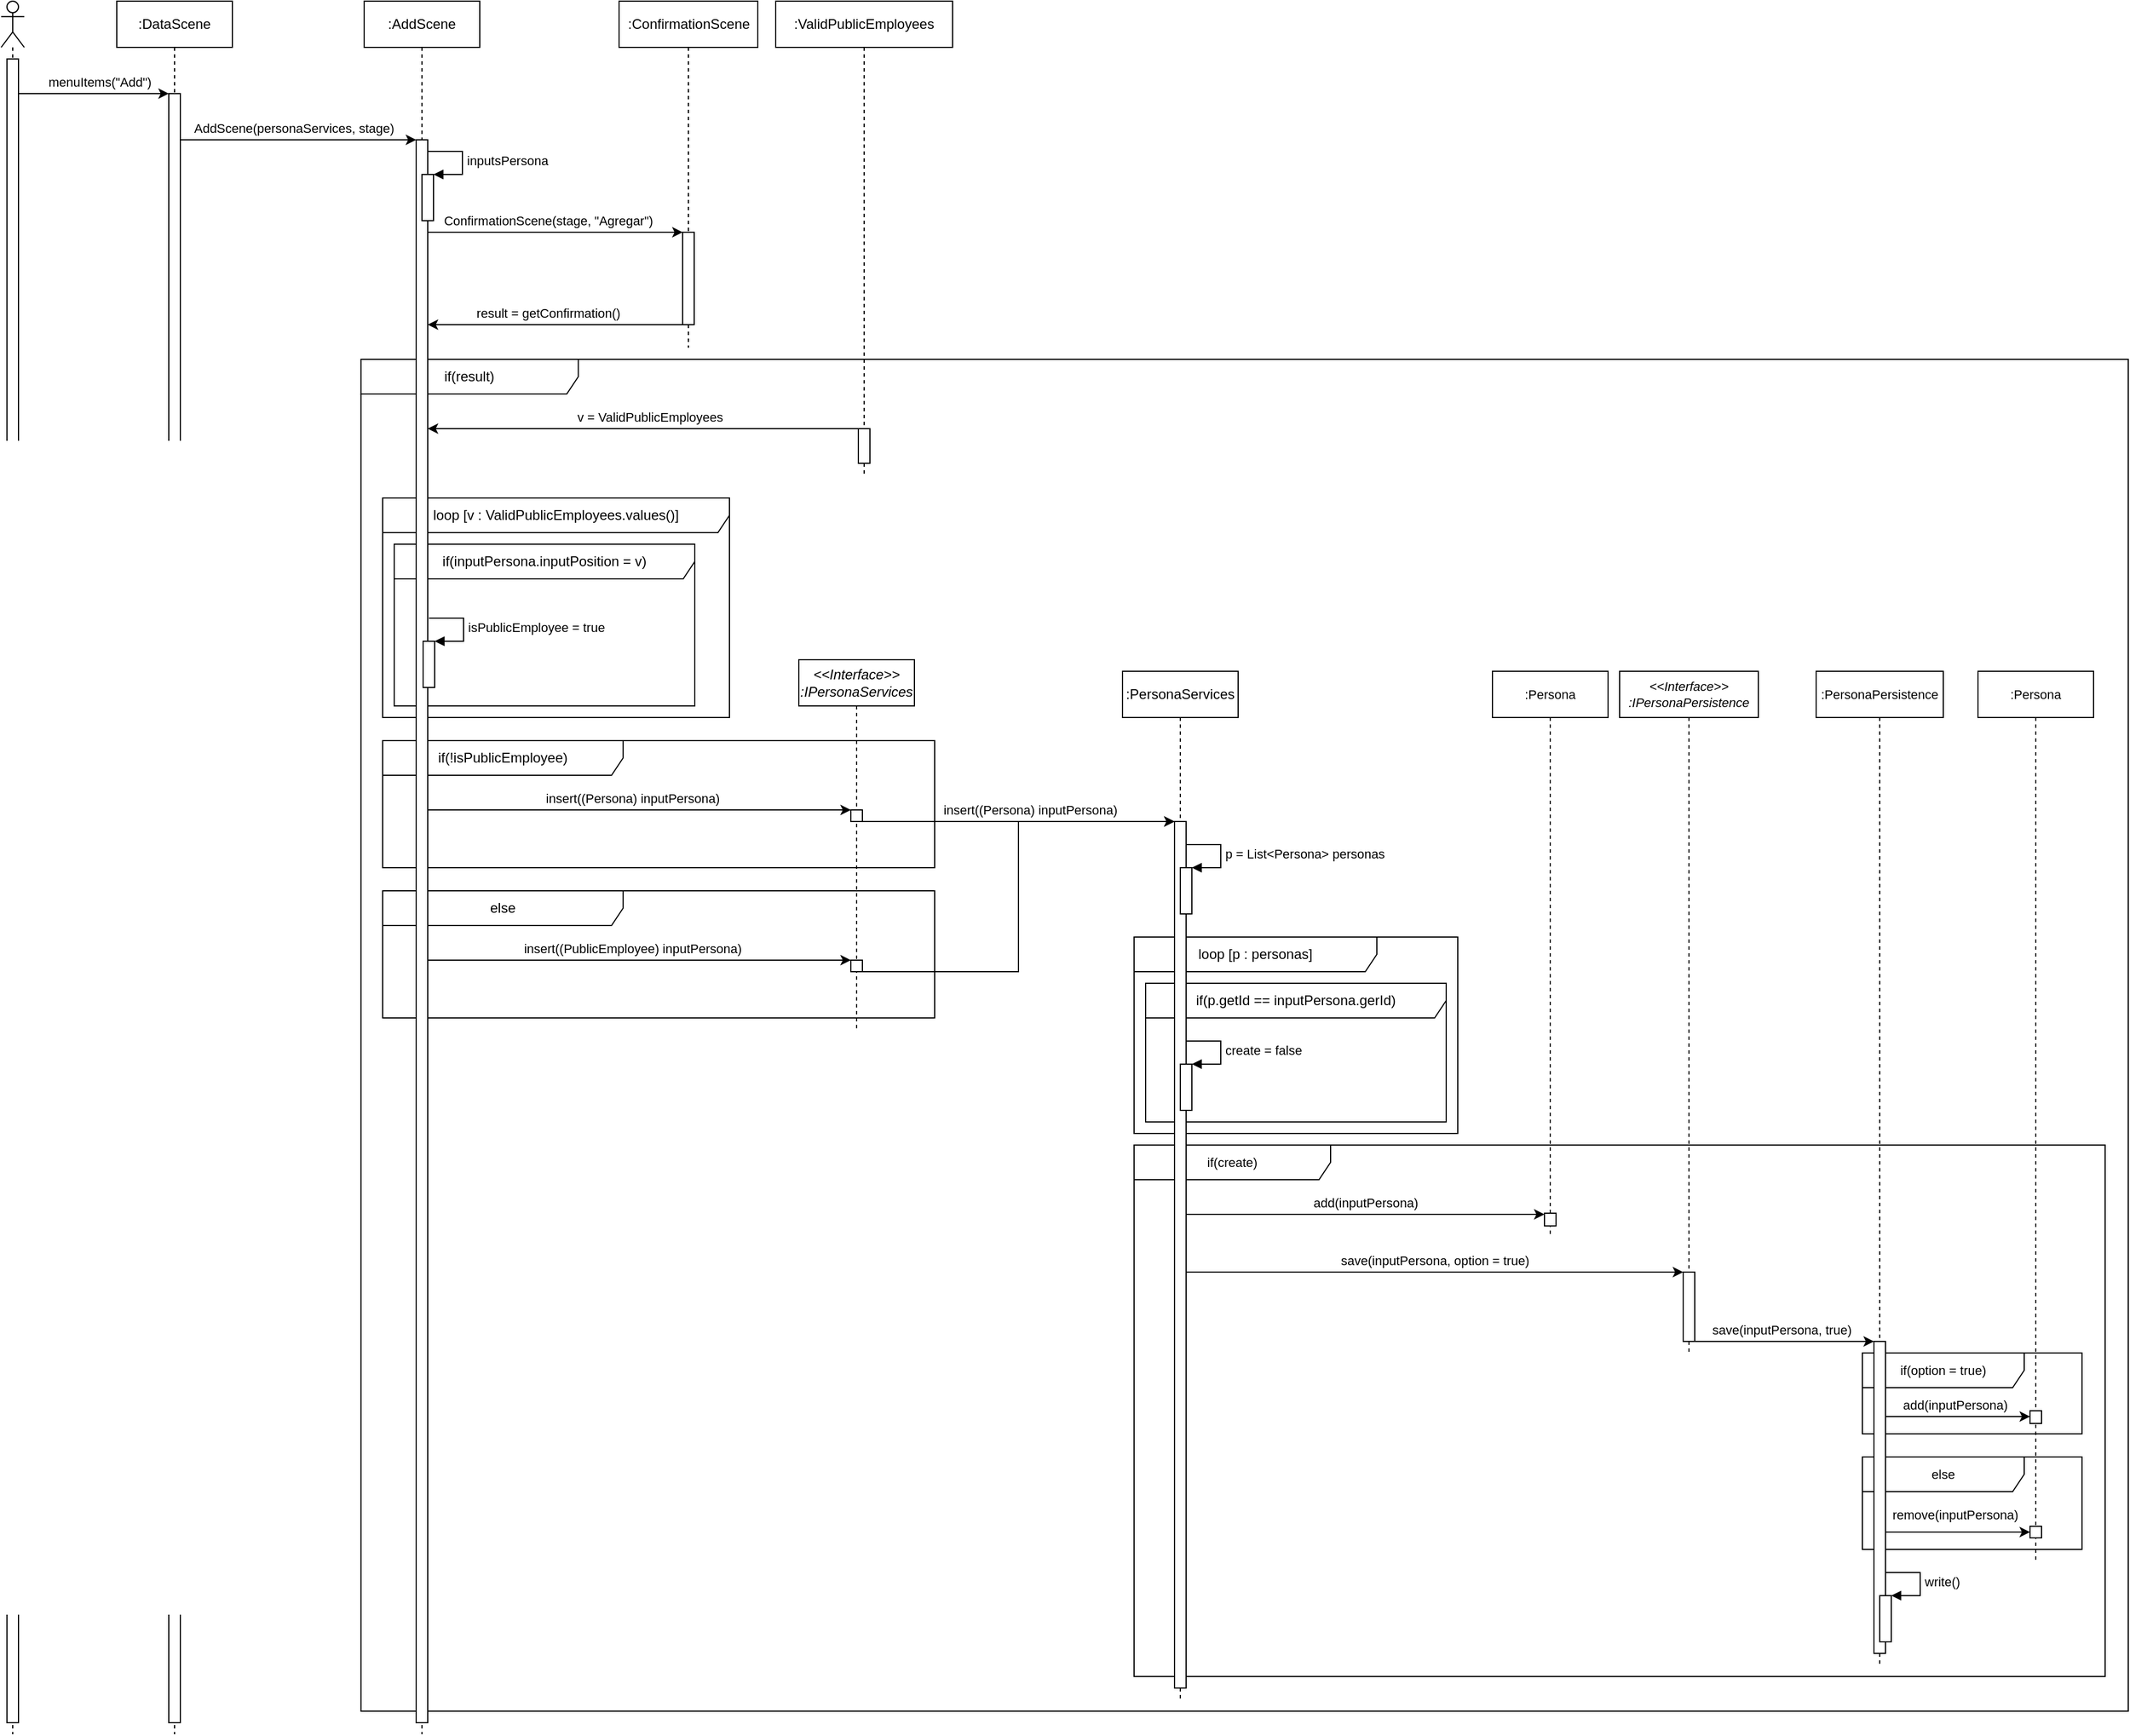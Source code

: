 <mxfile version="14.6.13" type="device"><diagram id="D4DDEfmQWiKZux7fWjJV" name="Página-1"><mxGraphModel dx="1422" dy="822" grid="1" gridSize="10" guides="1" tooltips="1" connect="1" arrows="1" fold="1" page="1" pageScale="1" pageWidth="827" pageHeight="1169" math="0" shadow="0"><root><mxCell id="0"/><mxCell id="1" parent="0"/><mxCell id="CuW-CM8m0Wgv4omwYFEu-12" value="if(result)" style="shape=umlFrame;whiteSpace=wrap;html=1;width=188;height=30;" parent="1" vertex="1"><mxGeometry x="361.25" y="350" width="1528.75" height="1170" as="geometry"/></mxCell><mxCell id="p6UXYrqYQ4_2zf43fQ4i-15" value="if(create)" style="shape=umlFrame;whiteSpace=wrap;html=1;fontSize=11;width=170;height=30;" parent="1" vertex="1"><mxGeometry x="1030" y="1030" width="840" height="460" as="geometry"/></mxCell><mxCell id="ssgd1YGcGF_VTiJC9u09-4" value="else" style="shape=umlFrame;whiteSpace=wrap;html=1;fontSize=11;width=140;height=30;" parent="1" vertex="1"><mxGeometry x="1660" y="1300" width="190" height="80" as="geometry"/></mxCell><mxCell id="ssgd1YGcGF_VTiJC9u09-1" value="if(option = true)" style="shape=umlFrame;whiteSpace=wrap;html=1;fontSize=11;width=140;height=30;" parent="1" vertex="1"><mxGeometry x="1660" y="1210" width="190" height="70" as="geometry"/></mxCell><mxCell id="p6UXYrqYQ4_2zf43fQ4i-5" value="loop [p : personas]" style="shape=umlFrame;whiteSpace=wrap;html=1;width=210;height=30;" parent="1" vertex="1"><mxGeometry x="1030" y="850" width="280" height="170" as="geometry"/></mxCell><mxCell id="p6UXYrqYQ4_2zf43fQ4i-8" value="if(p.getId == inputPersona.gerId)" style="shape=umlFrame;whiteSpace=wrap;html=1;width=280;height=30;" parent="1" vertex="1"><mxGeometry x="1040" y="890" width="260" height="120" as="geometry"/></mxCell><mxCell id="CuW-CM8m0Wgv4omwYFEu-39" value="else" style="shape=umlFrame;whiteSpace=wrap;html=1;width=208;height=30;" parent="1" vertex="1"><mxGeometry x="380" y="810" width="477.5" height="110" as="geometry"/></mxCell><mxCell id="CuW-CM8m0Wgv4omwYFEu-23" value="if(!isPublicEmployee)" style="shape=umlFrame;whiteSpace=wrap;html=1;width=208;height=30;" parent="1" vertex="1"><mxGeometry x="380" y="680" width="477.5" height="110" as="geometry"/></mxCell><mxCell id="CuW-CM8m0Wgv4omwYFEu-17" value="loop [v : ValidPublicEmployees.values()]" style="shape=umlFrame;whiteSpace=wrap;html=1;width=310;height=30;" parent="1" vertex="1"><mxGeometry x="380" y="470" width="300" height="190" as="geometry"/></mxCell><mxCell id="CuW-CM8m0Wgv4omwYFEu-20" value="if(inputPersona.inputPosition = v)" style="shape=umlFrame;whiteSpace=wrap;html=1;width=260;height=30;" parent="1" vertex="1"><mxGeometry x="390" y="510" width="260" height="140" as="geometry"/></mxCell><mxCell id="CuW-CM8m0Wgv4omwYFEu-2" value="" style="shape=umlLifeline;participant=umlActor;perimeter=lifelinePerimeter;whiteSpace=wrap;html=1;container=1;collapsible=0;recursiveResize=0;verticalAlign=top;spacingTop=36;outlineConnect=0;" parent="1" vertex="1"><mxGeometry x="50" y="40" width="20" height="1500" as="geometry"/></mxCell><mxCell id="CuW-CM8m0Wgv4omwYFEu-4" value="" style="html=1;points=[];perimeter=orthogonalPerimeter;" parent="CuW-CM8m0Wgv4omwYFEu-2" vertex="1"><mxGeometry x="5" y="50" width="10" height="1440" as="geometry"/></mxCell><mxCell id="CuW-CM8m0Wgv4omwYFEu-3" value=":DataScene" style="shape=umlLifeline;perimeter=lifelinePerimeter;whiteSpace=wrap;html=1;container=1;collapsible=0;recursiveResize=0;outlineConnect=0;" parent="1" vertex="1"><mxGeometry x="150" y="40" width="100" height="1500" as="geometry"/></mxCell><mxCell id="CuW-CM8m0Wgv4omwYFEu-5" value="" style="html=1;points=[];perimeter=orthogonalPerimeter;" parent="CuW-CM8m0Wgv4omwYFEu-3" vertex="1"><mxGeometry x="45" y="80" width="10" height="1410" as="geometry"/></mxCell><mxCell id="CuW-CM8m0Wgv4omwYFEu-6" value="menuItems(&quot;Add&quot;)" style="edgeStyle=orthogonalEdgeStyle;rounded=0;orthogonalLoop=1;jettySize=auto;html=1;" parent="1" source="CuW-CM8m0Wgv4omwYFEu-4" target="CuW-CM8m0Wgv4omwYFEu-5" edge="1"><mxGeometry x="0.071" y="10" relative="1" as="geometry"><Array as="points"><mxPoint x="160" y="120"/><mxPoint x="160" y="120"/></Array><mxPoint as="offset"/></mxGeometry></mxCell><mxCell id="CuW-CM8m0Wgv4omwYFEu-7" value=":AddScene" style="shape=umlLifeline;perimeter=lifelinePerimeter;whiteSpace=wrap;html=1;container=1;collapsible=0;recursiveResize=0;outlineConnect=0;" parent="1" vertex="1"><mxGeometry x="364" y="40" width="100" height="1500" as="geometry"/></mxCell><mxCell id="CuW-CM8m0Wgv4omwYFEu-8" value="" style="html=1;points=[];perimeter=orthogonalPerimeter;" parent="CuW-CM8m0Wgv4omwYFEu-7" vertex="1"><mxGeometry x="45" y="120" width="10" height="1370" as="geometry"/></mxCell><mxCell id="CuW-CM8m0Wgv4omwYFEu-28" value="" style="html=1;points=[];perimeter=orthogonalPerimeter;" parent="CuW-CM8m0Wgv4omwYFEu-7" vertex="1"><mxGeometry x="51" y="554" width="10" height="40" as="geometry"/></mxCell><mxCell id="CuW-CM8m0Wgv4omwYFEu-29" value="isPublicEmployee = true" style="edgeStyle=orthogonalEdgeStyle;html=1;align=left;spacingLeft=2;endArrow=block;rounded=0;entryX=1;entryY=0;" parent="CuW-CM8m0Wgv4omwYFEu-7" target="CuW-CM8m0Wgv4omwYFEu-28" edge="1"><mxGeometry relative="1" as="geometry"><mxPoint x="56" y="534" as="sourcePoint"/><Array as="points"><mxPoint x="86" y="534"/></Array></mxGeometry></mxCell><mxCell id="CuW-CM8m0Wgv4omwYFEu-37" value="" style="html=1;points=[];perimeter=orthogonalPerimeter;" parent="CuW-CM8m0Wgv4omwYFEu-7" vertex="1"><mxGeometry x="50" y="150" width="10" height="40" as="geometry"/></mxCell><mxCell id="CuW-CM8m0Wgv4omwYFEu-38" value="inputsPersona" style="edgeStyle=orthogonalEdgeStyle;html=1;align=left;spacingLeft=2;endArrow=block;rounded=0;entryX=1;entryY=0;" parent="CuW-CM8m0Wgv4omwYFEu-7" target="CuW-CM8m0Wgv4omwYFEu-37" edge="1"><mxGeometry relative="1" as="geometry"><mxPoint x="55" y="130" as="sourcePoint"/><Array as="points"><mxPoint x="85" y="130"/></Array></mxGeometry></mxCell><mxCell id="CuW-CM8m0Wgv4omwYFEu-9" value="AddScene(personaServices, stage)" style="edgeStyle=orthogonalEdgeStyle;rounded=0;orthogonalLoop=1;jettySize=auto;html=1;" parent="1" source="CuW-CM8m0Wgv4omwYFEu-5" target="CuW-CM8m0Wgv4omwYFEu-8" edge="1"><mxGeometry x="-0.042" y="10" relative="1" as="geometry"><Array as="points"><mxPoint x="300" y="160"/><mxPoint x="300" y="160"/></Array><mxPoint as="offset"/></mxGeometry></mxCell><mxCell id="CuW-CM8m0Wgv4omwYFEu-10" value=":ConfirmationScene" style="shape=umlLifeline;perimeter=lifelinePerimeter;whiteSpace=wrap;html=1;container=1;collapsible=0;recursiveResize=0;outlineConnect=0;" parent="1" vertex="1"><mxGeometry x="584.5" y="40" width="120" height="300" as="geometry"/></mxCell><mxCell id="CuW-CM8m0Wgv4omwYFEu-13" value="" style="html=1;points=[];perimeter=orthogonalPerimeter;" parent="CuW-CM8m0Wgv4omwYFEu-10" vertex="1"><mxGeometry x="55" y="200" width="10" height="80" as="geometry"/></mxCell><mxCell id="CuW-CM8m0Wgv4omwYFEu-14" value="ConfirmationScene(stage, &quot;Agregar&quot;)" style="edgeStyle=orthogonalEdgeStyle;rounded=0;orthogonalLoop=1;jettySize=auto;html=1;" parent="1" source="CuW-CM8m0Wgv4omwYFEu-8" target="CuW-CM8m0Wgv4omwYFEu-13" edge="1"><mxGeometry x="-0.062" y="10" relative="1" as="geometry"><Array as="points"><mxPoint x="510" y="240"/><mxPoint x="510" y="240"/></Array><mxPoint as="offset"/></mxGeometry></mxCell><mxCell id="CuW-CM8m0Wgv4omwYFEu-15" value="result = getConfirmation()" style="edgeStyle=orthogonalEdgeStyle;rounded=0;orthogonalLoop=1;jettySize=auto;html=1;" parent="1" source="CuW-CM8m0Wgv4omwYFEu-13" target="CuW-CM8m0Wgv4omwYFEu-8" edge="1"><mxGeometry x="0.062" y="-10" relative="1" as="geometry"><Array as="points"><mxPoint x="510" y="320"/><mxPoint x="510" y="320"/></Array><mxPoint as="offset"/></mxGeometry></mxCell><mxCell id="CuW-CM8m0Wgv4omwYFEu-16" value=":ValidPublicEmployees" style="shape=umlLifeline;perimeter=lifelinePerimeter;whiteSpace=wrap;html=1;container=1;collapsible=0;recursiveResize=0;outlineConnect=0;" parent="1" vertex="1"><mxGeometry x="720" y="40" width="153" height="410" as="geometry"/></mxCell><mxCell id="CuW-CM8m0Wgv4omwYFEu-18" value="" style="html=1;points=[];perimeter=orthogonalPerimeter;" parent="CuW-CM8m0Wgv4omwYFEu-16" vertex="1"><mxGeometry x="71.5" y="370" width="10" height="30" as="geometry"/></mxCell><mxCell id="CuW-CM8m0Wgv4omwYFEu-21" value="v = ValidPublicEmployees" style="edgeStyle=orthogonalEdgeStyle;rounded=0;orthogonalLoop=1;jettySize=auto;html=1;" parent="1" source="CuW-CM8m0Wgv4omwYFEu-18" target="CuW-CM8m0Wgv4omwYFEu-8" edge="1"><mxGeometry x="-0.03" y="-10" relative="1" as="geometry"><Array as="points"><mxPoint x="590" y="410"/><mxPoint x="590" y="410"/></Array><mxPoint as="offset"/></mxGeometry></mxCell><mxCell id="CuW-CM8m0Wgv4omwYFEu-30" value="&amp;lt;&amp;lt;Interface&amp;gt;&amp;gt;&lt;br&gt;:IPersonaServices" style="shape=umlLifeline;perimeter=lifelinePerimeter;whiteSpace=wrap;html=1;container=1;collapsible=0;recursiveResize=0;outlineConnect=0;fontStyle=2" parent="1" vertex="1"><mxGeometry x="740" y="610" width="100" height="320" as="geometry"/></mxCell><mxCell id="CuW-CM8m0Wgv4omwYFEu-31" value="" style="html=1;points=[];perimeter=orthogonalPerimeter;" parent="CuW-CM8m0Wgv4omwYFEu-30" vertex="1"><mxGeometry x="45" y="130" width="10" height="10" as="geometry"/></mxCell><mxCell id="CuW-CM8m0Wgv4omwYFEu-43" value="" style="html=1;points=[];perimeter=orthogonalPerimeter;" parent="CuW-CM8m0Wgv4omwYFEu-30" vertex="1"><mxGeometry x="45" y="260" width="10" height="10" as="geometry"/></mxCell><mxCell id="CuW-CM8m0Wgv4omwYFEu-32" value="insert((Persona) inputPersona)" style="edgeStyle=orthogonalEdgeStyle;rounded=0;orthogonalLoop=1;jettySize=auto;html=1;" parent="1" source="CuW-CM8m0Wgv4omwYFEu-8" target="CuW-CM8m0Wgv4omwYFEu-31" edge="1"><mxGeometry x="-0.034" y="10" relative="1" as="geometry"><Array as="points"><mxPoint x="760" y="740"/><mxPoint x="760" y="740"/></Array><mxPoint as="offset"/></mxGeometry></mxCell><mxCell id="CuW-CM8m0Wgv4omwYFEu-42" value="insert((PublicEmployee) inputPersona)" style="edgeStyle=orthogonalEdgeStyle;rounded=0;orthogonalLoop=1;jettySize=auto;html=1;" parent="1" source="CuW-CM8m0Wgv4omwYFEu-8" target="CuW-CM8m0Wgv4omwYFEu-43" edge="1"><mxGeometry x="-0.034" y="10" relative="1" as="geometry"><mxPoint x="731.5" y="970" as="targetPoint"/><Array as="points"><mxPoint x="580" y="870"/><mxPoint x="580" y="870"/></Array><mxPoint as="offset"/></mxGeometry></mxCell><mxCell id="p6UXYrqYQ4_2zf43fQ4i-1" value=":PersonaServices" style="shape=umlLifeline;perimeter=lifelinePerimeter;whiteSpace=wrap;html=1;container=1;collapsible=0;recursiveResize=0;outlineConnect=0;" parent="1" vertex="1"><mxGeometry x="1020" y="620" width="100" height="890" as="geometry"/></mxCell><mxCell id="p6UXYrqYQ4_2zf43fQ4i-2" value="" style="html=1;points=[];perimeter=orthogonalPerimeter;" parent="p6UXYrqYQ4_2zf43fQ4i-1" vertex="1"><mxGeometry x="45" y="130" width="10" height="750" as="geometry"/></mxCell><mxCell id="p6UXYrqYQ4_2zf43fQ4i-6" value="" style="html=1;points=[];perimeter=orthogonalPerimeter;" parent="p6UXYrqYQ4_2zf43fQ4i-1" vertex="1"><mxGeometry x="50" y="170" width="10" height="40" as="geometry"/></mxCell><mxCell id="p6UXYrqYQ4_2zf43fQ4i-7" value="p = List&amp;lt;Persona&amp;gt; personas" style="edgeStyle=orthogonalEdgeStyle;html=1;align=left;spacingLeft=2;endArrow=block;rounded=0;entryX=1;entryY=0;labelBackgroundColor=none;endSize=6;" parent="p6UXYrqYQ4_2zf43fQ4i-1" target="p6UXYrqYQ4_2zf43fQ4i-6" edge="1"><mxGeometry relative="1" as="geometry"><mxPoint x="55" y="150" as="sourcePoint"/><Array as="points"><mxPoint x="85" y="150"/></Array></mxGeometry></mxCell><mxCell id="p6UXYrqYQ4_2zf43fQ4i-13" value="" style="html=1;points=[];perimeter=orthogonalPerimeter;fontSize=11;" parent="p6UXYrqYQ4_2zf43fQ4i-1" vertex="1"><mxGeometry x="50" y="340" width="10" height="40" as="geometry"/></mxCell><mxCell id="p6UXYrqYQ4_2zf43fQ4i-14" value="create = false" style="edgeStyle=orthogonalEdgeStyle;html=1;align=left;spacingLeft=2;endArrow=block;rounded=0;entryX=1;entryY=0;labelBackgroundColor=none;fontSize=11;endSize=6;" parent="p6UXYrqYQ4_2zf43fQ4i-1" target="p6UXYrqYQ4_2zf43fQ4i-13" edge="1"><mxGeometry relative="1" as="geometry"><mxPoint x="55" y="320" as="sourcePoint"/><Array as="points"><mxPoint x="85" y="320"/></Array></mxGeometry></mxCell><mxCell id="p6UXYrqYQ4_2zf43fQ4i-9" value="insert((Persona) inputPersona)" style="edgeStyle=orthogonalEdgeStyle;rounded=0;orthogonalLoop=1;jettySize=auto;html=1;labelBackgroundColor=none;endSize=6;" parent="1" source="CuW-CM8m0Wgv4omwYFEu-31" target="p6UXYrqYQ4_2zf43fQ4i-2" edge="1"><mxGeometry x="0.074" y="10" relative="1" as="geometry"><Array as="points"><mxPoint x="920" y="750"/><mxPoint x="920" y="750"/></Array><mxPoint as="offset"/></mxGeometry></mxCell><mxCell id="p6UXYrqYQ4_2zf43fQ4i-10" style="edgeStyle=orthogonalEdgeStyle;rounded=0;orthogonalLoop=1;jettySize=auto;html=1;labelBackgroundColor=none;endSize=6;fontSize=11;" parent="1" source="CuW-CM8m0Wgv4omwYFEu-43" target="p6UXYrqYQ4_2zf43fQ4i-2" edge="1"><mxGeometry relative="1" as="geometry"><Array as="points"><mxPoint x="930" y="880"/><mxPoint x="930" y="750"/></Array></mxGeometry></mxCell><mxCell id="p6UXYrqYQ4_2zf43fQ4i-16" value=":Persona" style="shape=umlLifeline;perimeter=lifelinePerimeter;whiteSpace=wrap;html=1;container=1;collapsible=0;recursiveResize=0;outlineConnect=0;fontSize=11;" parent="1" vertex="1"><mxGeometry x="1340" y="620" width="100" height="490" as="geometry"/></mxCell><mxCell id="p6UXYrqYQ4_2zf43fQ4i-17" value="" style="html=1;points=[];perimeter=orthogonalPerimeter;fontSize=11;" parent="p6UXYrqYQ4_2zf43fQ4i-16" vertex="1"><mxGeometry x="45" y="469" width="10" height="11" as="geometry"/></mxCell><mxCell id="p6UXYrqYQ4_2zf43fQ4i-18" value="add(inputPersona)" style="edgeStyle=orthogonalEdgeStyle;rounded=0;orthogonalLoop=1;jettySize=auto;html=1;labelBackgroundColor=none;fontSize=11;endSize=6;" parent="1" source="p6UXYrqYQ4_2zf43fQ4i-2" target="p6UXYrqYQ4_2zf43fQ4i-17" edge="1"><mxGeometry y="10" relative="1" as="geometry"><Array as="points"><mxPoint x="1230" y="1090"/><mxPoint x="1230" y="1090"/></Array><mxPoint as="offset"/></mxGeometry></mxCell><mxCell id="p6UXYrqYQ4_2zf43fQ4i-19" value="&amp;lt;&amp;lt;Interface&amp;gt;&amp;gt;&lt;br&gt;:IPersonaPersistence" style="shape=umlLifeline;perimeter=lifelinePerimeter;whiteSpace=wrap;html=1;container=1;collapsible=0;recursiveResize=0;outlineConnect=0;fontSize=11;fontStyle=2" parent="1" vertex="1"><mxGeometry x="1450" y="620" width="120" height="590" as="geometry"/></mxCell><mxCell id="p6UXYrqYQ4_2zf43fQ4i-20" value="" style="html=1;points=[];perimeter=orthogonalPerimeter;fontSize=11;" parent="p6UXYrqYQ4_2zf43fQ4i-19" vertex="1"><mxGeometry x="55" y="520" width="10" height="60" as="geometry"/></mxCell><mxCell id="p6UXYrqYQ4_2zf43fQ4i-21" value="save(inputPersona, option = true)" style="edgeStyle=orthogonalEdgeStyle;rounded=0;orthogonalLoop=1;jettySize=auto;html=1;labelBackgroundColor=none;fontSize=11;endSize=6;" parent="1" source="p6UXYrqYQ4_2zf43fQ4i-2" target="p6UXYrqYQ4_2zf43fQ4i-20" edge="1"><mxGeometry y="10" relative="1" as="geometry"><Array as="points"><mxPoint x="1400" y="1140"/><mxPoint x="1400" y="1140"/></Array><mxPoint as="offset"/></mxGeometry></mxCell><mxCell id="p6UXYrqYQ4_2zf43fQ4i-22" value=":PersonaPersistence" style="shape=umlLifeline;perimeter=lifelinePerimeter;whiteSpace=wrap;html=1;container=1;collapsible=0;recursiveResize=0;outlineConnect=0;fontSize=11;" parent="1" vertex="1"><mxGeometry x="1620" y="620" width="110" height="860" as="geometry"/></mxCell><mxCell id="p6UXYrqYQ4_2zf43fQ4i-23" value="" style="html=1;points=[];perimeter=orthogonalPerimeter;fontSize=11;" parent="p6UXYrqYQ4_2zf43fQ4i-22" vertex="1"><mxGeometry x="50" y="580" width="10" height="270" as="geometry"/></mxCell><mxCell id="OMXFAqxVSshvi9Dzk_gU-1" value="" style="html=1;points=[];perimeter=orthogonalPerimeter;fontSize=11;" vertex="1" parent="p6UXYrqYQ4_2zf43fQ4i-22"><mxGeometry x="55" y="800" width="10" height="40" as="geometry"/></mxCell><mxCell id="OMXFAqxVSshvi9Dzk_gU-2" value="write()" style="edgeStyle=orthogonalEdgeStyle;html=1;align=left;spacingLeft=2;endArrow=block;rounded=0;entryX=1;entryY=0;labelBackgroundColor=none;fontSize=11;endSize=6;" edge="1" target="OMXFAqxVSshvi9Dzk_gU-1" parent="p6UXYrqYQ4_2zf43fQ4i-22"><mxGeometry relative="1" as="geometry"><mxPoint x="60" y="780" as="sourcePoint"/><Array as="points"><mxPoint x="90" y="780"/></Array></mxGeometry></mxCell><mxCell id="p6UXYrqYQ4_2zf43fQ4i-24" value="save(inputPersona, true)" style="edgeStyle=orthogonalEdgeStyle;rounded=0;orthogonalLoop=1;jettySize=auto;html=1;labelBackgroundColor=none;fontSize=11;endSize=6;" parent="1" source="p6UXYrqYQ4_2zf43fQ4i-20" target="p6UXYrqYQ4_2zf43fQ4i-23" edge="1"><mxGeometry x="-0.032" y="10" relative="1" as="geometry"><Array as="points"><mxPoint x="1600" y="1200"/><mxPoint x="1600" y="1200"/></Array><mxPoint as="offset"/></mxGeometry></mxCell><mxCell id="p6UXYrqYQ4_2zf43fQ4i-25" value=":Persona" style="shape=umlLifeline;perimeter=lifelinePerimeter;whiteSpace=wrap;html=1;container=1;collapsible=0;recursiveResize=0;outlineConnect=0;fontSize=11;size=40;" parent="1" vertex="1"><mxGeometry x="1760" y="620" width="100" height="770" as="geometry"/></mxCell><mxCell id="p6UXYrqYQ4_2zf43fQ4i-26" value="" style="html=1;points=[];perimeter=orthogonalPerimeter;fontSize=11;" parent="p6UXYrqYQ4_2zf43fQ4i-25" vertex="1"><mxGeometry x="45" y="640" width="10" height="11" as="geometry"/></mxCell><mxCell id="ssgd1YGcGF_VTiJC9u09-2" value="" style="html=1;points=[];perimeter=orthogonalPerimeter;fontSize=11;" parent="p6UXYrqYQ4_2zf43fQ4i-25" vertex="1"><mxGeometry x="45" y="740" width="10" height="10" as="geometry"/></mxCell><mxCell id="p6UXYrqYQ4_2zf43fQ4i-27" value="add(inputPersona)" style="edgeStyle=orthogonalEdgeStyle;rounded=0;orthogonalLoop=1;jettySize=auto;html=1;labelBackgroundColor=none;fontSize=11;endSize=6;" parent="1" source="p6UXYrqYQ4_2zf43fQ4i-23" target="p6UXYrqYQ4_2zf43fQ4i-26" edge="1"><mxGeometry x="-0.048" y="10" relative="1" as="geometry"><Array as="points"><mxPoint x="1790" y="1265"/></Array><mxPoint as="offset"/></mxGeometry></mxCell><mxCell id="ssgd1YGcGF_VTiJC9u09-3" value="remove(inputPersona)" style="edgeStyle=orthogonalEdgeStyle;rounded=0;orthogonalLoop=1;jettySize=auto;html=1;labelBackgroundColor=none;fontSize=11;endSize=6;" parent="1" source="p6UXYrqYQ4_2zf43fQ4i-23" target="ssgd1YGcGF_VTiJC9u09-2" edge="1"><mxGeometry x="-0.04" y="15" relative="1" as="geometry"><Array as="points"><mxPoint x="1740" y="1365"/><mxPoint x="1740" y="1365"/></Array><mxPoint as="offset"/></mxGeometry></mxCell></root></mxGraphModel></diagram></mxfile>
